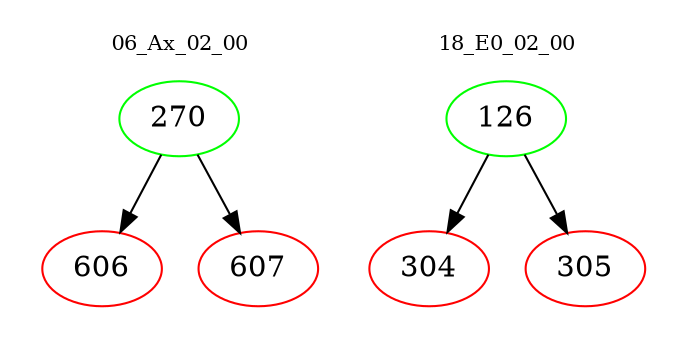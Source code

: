digraph{
subgraph cluster_0 {
color = white
label = "06_Ax_02_00";
fontsize=10;
T0_270 [label="270", color="green"]
T0_270 -> T0_606 [color="black"]
T0_606 [label="606", color="red"]
T0_270 -> T0_607 [color="black"]
T0_607 [label="607", color="red"]
}
subgraph cluster_1 {
color = white
label = "18_E0_02_00";
fontsize=10;
T1_126 [label="126", color="green"]
T1_126 -> T1_304 [color="black"]
T1_304 [label="304", color="red"]
T1_126 -> T1_305 [color="black"]
T1_305 [label="305", color="red"]
}
}
